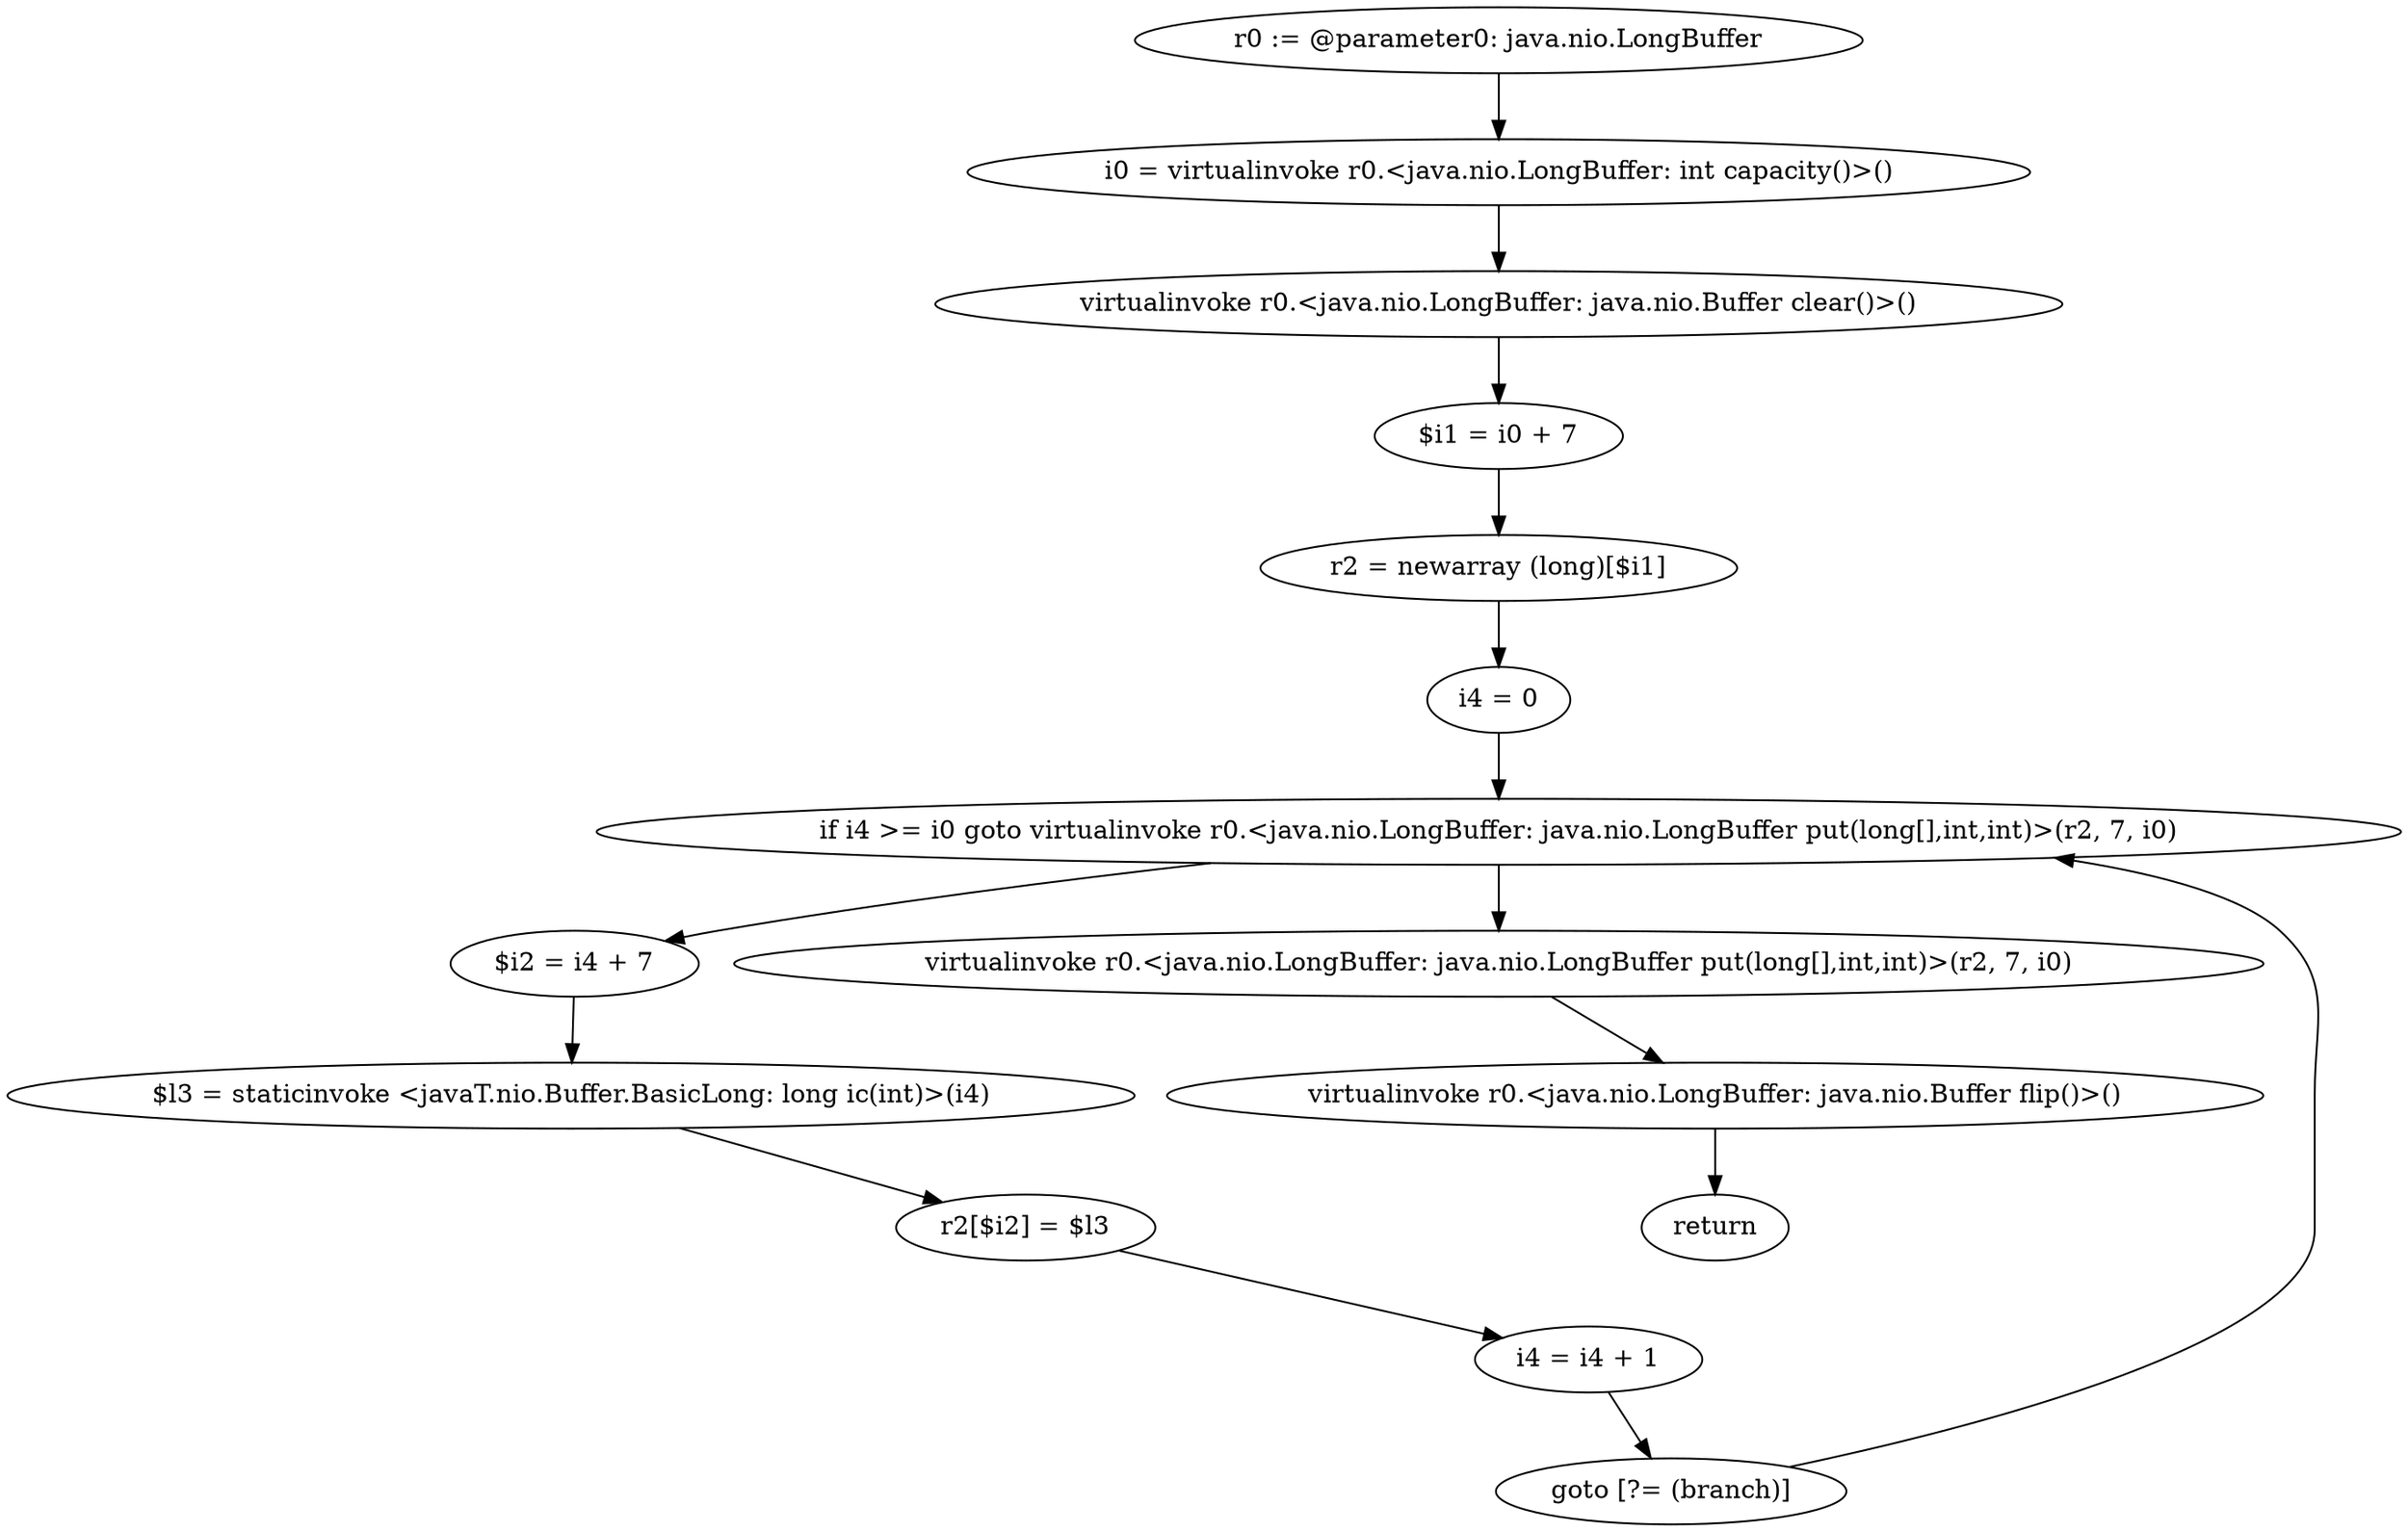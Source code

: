 digraph "unitGraph" {
    "r0 := @parameter0: java.nio.LongBuffer"
    "i0 = virtualinvoke r0.<java.nio.LongBuffer: int capacity()>()"
    "virtualinvoke r0.<java.nio.LongBuffer: java.nio.Buffer clear()>()"
    "$i1 = i0 + 7"
    "r2 = newarray (long)[$i1]"
    "i4 = 0"
    "if i4 >= i0 goto virtualinvoke r0.<java.nio.LongBuffer: java.nio.LongBuffer put(long[],int,int)>(r2, 7, i0)"
    "$i2 = i4 + 7"
    "$l3 = staticinvoke <javaT.nio.Buffer.BasicLong: long ic(int)>(i4)"
    "r2[$i2] = $l3"
    "i4 = i4 + 1"
    "goto [?= (branch)]"
    "virtualinvoke r0.<java.nio.LongBuffer: java.nio.LongBuffer put(long[],int,int)>(r2, 7, i0)"
    "virtualinvoke r0.<java.nio.LongBuffer: java.nio.Buffer flip()>()"
    "return"
    "r0 := @parameter0: java.nio.LongBuffer"->"i0 = virtualinvoke r0.<java.nio.LongBuffer: int capacity()>()";
    "i0 = virtualinvoke r0.<java.nio.LongBuffer: int capacity()>()"->"virtualinvoke r0.<java.nio.LongBuffer: java.nio.Buffer clear()>()";
    "virtualinvoke r0.<java.nio.LongBuffer: java.nio.Buffer clear()>()"->"$i1 = i0 + 7";
    "$i1 = i0 + 7"->"r2 = newarray (long)[$i1]";
    "r2 = newarray (long)[$i1]"->"i4 = 0";
    "i4 = 0"->"if i4 >= i0 goto virtualinvoke r0.<java.nio.LongBuffer: java.nio.LongBuffer put(long[],int,int)>(r2, 7, i0)";
    "if i4 >= i0 goto virtualinvoke r0.<java.nio.LongBuffer: java.nio.LongBuffer put(long[],int,int)>(r2, 7, i0)"->"$i2 = i4 + 7";
    "if i4 >= i0 goto virtualinvoke r0.<java.nio.LongBuffer: java.nio.LongBuffer put(long[],int,int)>(r2, 7, i0)"->"virtualinvoke r0.<java.nio.LongBuffer: java.nio.LongBuffer put(long[],int,int)>(r2, 7, i0)";
    "$i2 = i4 + 7"->"$l3 = staticinvoke <javaT.nio.Buffer.BasicLong: long ic(int)>(i4)";
    "$l3 = staticinvoke <javaT.nio.Buffer.BasicLong: long ic(int)>(i4)"->"r2[$i2] = $l3";
    "r2[$i2] = $l3"->"i4 = i4 + 1";
    "i4 = i4 + 1"->"goto [?= (branch)]";
    "goto [?= (branch)]"->"if i4 >= i0 goto virtualinvoke r0.<java.nio.LongBuffer: java.nio.LongBuffer put(long[],int,int)>(r2, 7, i0)";
    "virtualinvoke r0.<java.nio.LongBuffer: java.nio.LongBuffer put(long[],int,int)>(r2, 7, i0)"->"virtualinvoke r0.<java.nio.LongBuffer: java.nio.Buffer flip()>()";
    "virtualinvoke r0.<java.nio.LongBuffer: java.nio.Buffer flip()>()"->"return";
}
